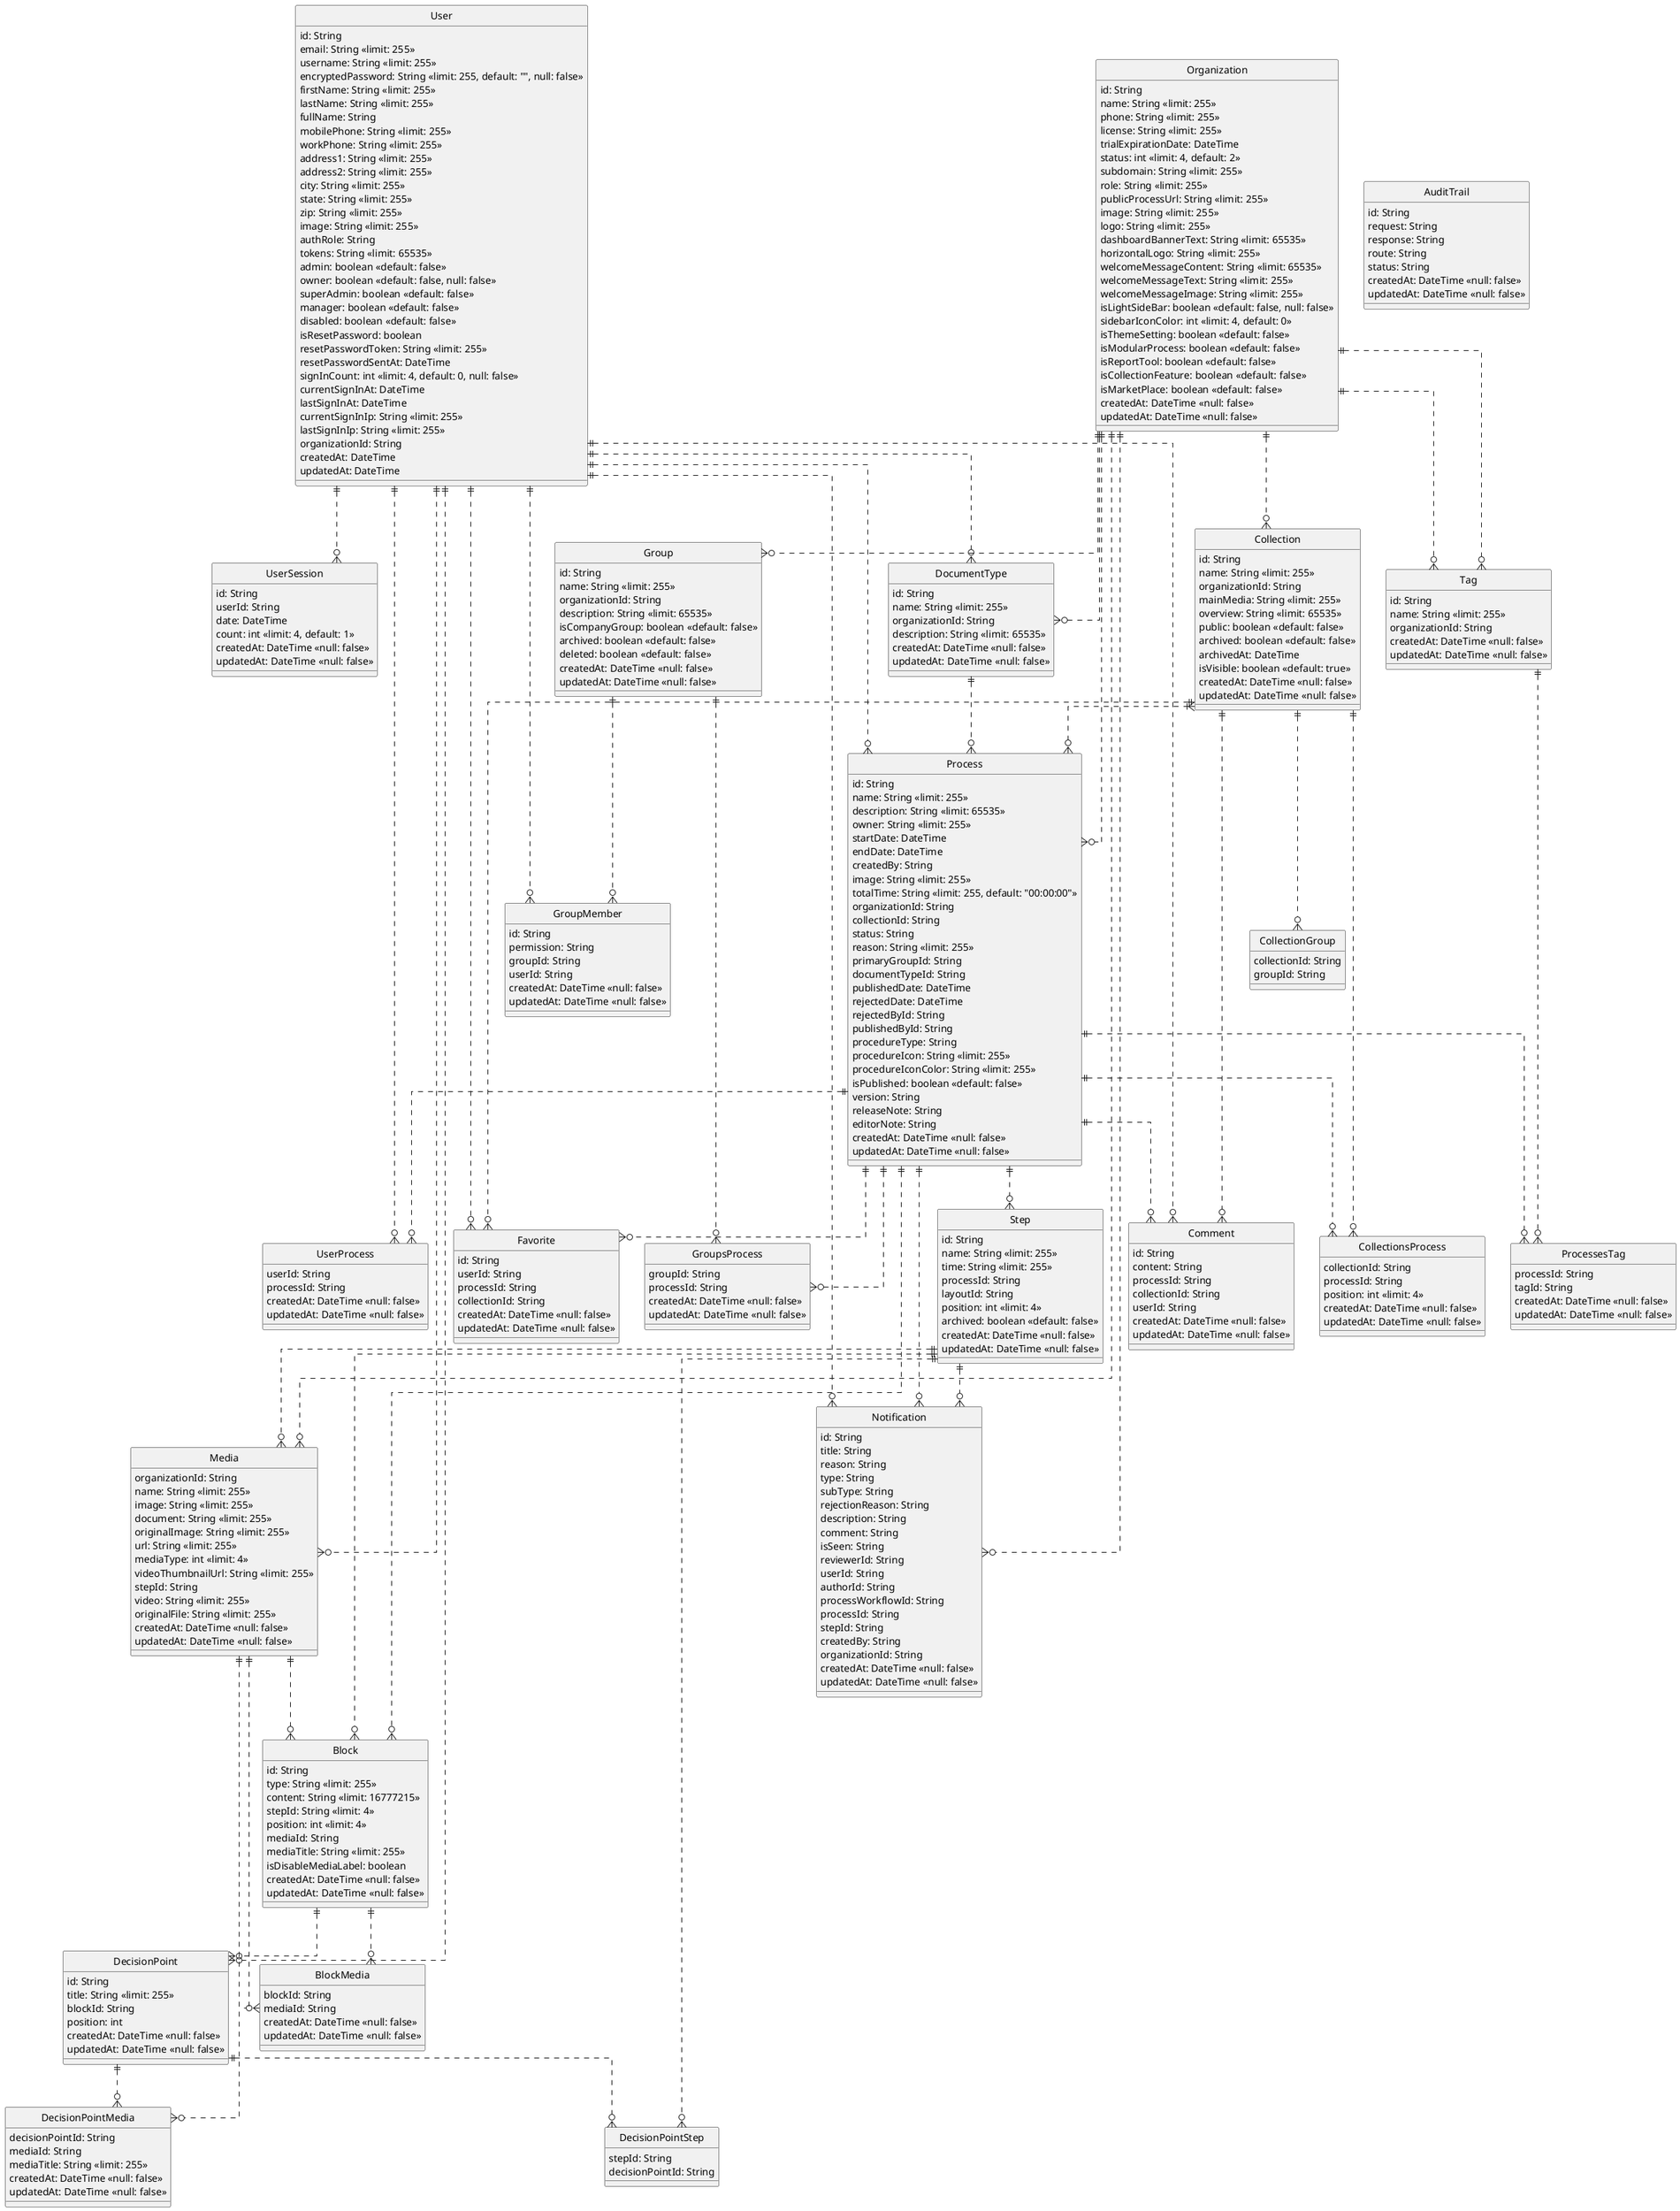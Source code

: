 @startuml FactoryMastery Entity Relationship Diagram

' hide the spot
hide circle

' avoid problems with angled crows feet
skinparam linetype ortho

entity User {
  id: String
  email: String <<limit: 255>>
  username: String <<limit: 255>>
  encryptedPassword: String <<limit: 255, default: "", null: false>>
  firstName: String <<limit: 255>>
  lastName: String <<limit: 255>>
  fullName: String
  mobilePhone: String <<limit: 255>>
  workPhone: String <<limit: 255>>
  address1: String <<limit: 255>>
  address2: String <<limit: 255>>
  city: String <<limit: 255>>
  state: String <<limit: 255>>
  zip: String <<limit: 255>>
  image: String <<limit: 255>>
  authRole: String
  tokens: String <<limit: 65535>>
  admin: boolean <<default: false>>
  owner: boolean <<default: false, null: false>>
  superAdmin: boolean <<default: false>>
  manager: boolean <<default: false>>
  disabled: boolean <<default: false>>
  isResetPassword: boolean
  resetPasswordToken: String <<limit: 255>>
  resetPasswordSentAt: DateTime
  signInCount: int <<limit: 4, default: 0, null: false>>
  currentSignInAt: DateTime
  lastSignInAt: DateTime
  currentSignInIp: String <<limit: 255>>
  lastSignInIp: String <<limit: 255>>
  organizationId: String
  createdAt: DateTime
  updatedAt: DateTime
}

entity UserSession {
  id: String
  userId: String
  date: DateTime
  count: int <<limit: 4, default: 1>>
  createdAt: DateTime <<null: false>>
  updatedAt: DateTime <<null: false>>
}

entity Organization {
  id: String
  name: String <<limit: 255>>
  phone: String <<limit: 255>>
  license: String <<limit: 255>>
  trialExpirationDate: DateTime
  status: int <<limit: 4, default: 2>>
  subdomain: String <<limit: 255>>
  role: String <<limit: 255>>
  publicProcessUrl: String <<limit: 255>>
  image: String <<limit: 255>>
  logo: String <<limit: 255>>
  dashboardBannerText: String <<limit: 65535>>
  horizontalLogo: String <<limit: 255>>
  welcomeMessageContent: String <<limit: 65535>>
  welcomeMessageText: String <<limit: 255>>
  welcomeMessageImage: String <<limit: 255>>
  isLightSideBar: boolean <<default: false, null: false>>
  sidebarIconColor: int <<limit: 4, default: 0>>
  isThemeSetting: boolean <<default: false>>
  isModularProcess: boolean <<default: false>>
  isReportTool: boolean <<default: false>>
  isCollectionFeature: boolean <<default: false>>
  isMarketPlace: boolean <<default: false>>
  createdAt: DateTime <<null: false>>
  updatedAt: DateTime <<null: false>>
}

entity Group {
  id: String
  name: String <<limit: 255>>
  organizationId: String
  description: String <<limit: 65535>>
  isCompanyGroup: boolean <<default: false>>
  archived: boolean <<default: false>>
  deleted: boolean <<default: false>>
  createdAt: DateTime <<null: false>>
  updatedAt: DateTime <<null: false>>
}

entity GroupMember {
  id: String
  permission: String
  groupId: String
  userId: String
  createdAt: DateTime <<null: false>>
  updatedAt: DateTime <<null: false>>
}

entity GroupsProcess {
  groupId: String
  processId: String
  createdAt: DateTime <<null: false>>
  updatedAt: DateTime <<null: false>>
}


entity UserProcess {
  userId: String
  processId: String
  createdAt: DateTime <<null: false>>
  updatedAt: DateTime <<null: false>>
}

entity Process {
  id: String
  name: String <<limit: 255>>
  description: String <<limit: 65535>>
  owner: String <<limit: 255>>
  startDate: DateTime
  endDate: DateTime
  createdBy: String
  image: String <<limit: 255>>
  totalTime: String <<limit: 255, default: "00:00:00">>
  organizationId: String
  collectionId: String
  status: String
  reason: String <<limit: 255>>
  primaryGroupId: String
  documentTypeId: String
  publishedDate: DateTime
  rejectedDate: DateTime
  rejectedById: String
  publishedById: String
  procedureType: String
  procedureIcon: String <<limit: 255>>
  procedureIconColor: String <<limit: 255>>
  isPublished: boolean <<default: false>>
  version: String
  releaseNote: String
  editorNote: String
  createdAt: DateTime <<null: false>>
  updatedAt: DateTime <<null: false>>
}

entity Collection {
  id: String
  name: String <<limit: 255>>
  organizationId: String
  mainMedia: String <<limit: 255>>
  overview: String <<limit: 65535>>
  public: boolean <<default: false>>
  archived: boolean <<default: false>>
  archivedAt: DateTime
  isVisible: boolean <<default: true>>
  createdAt: DateTime <<null: false>>
  updatedAt: DateTime <<null: false>>
}

entity CollectionGroup {
  collectionId: String
  groupId: String
}

entity DocumentType {
  id: String
  name: String <<limit: 255>>
  organizationId: String
  description: String <<limit: 65535>>
  createdAt: DateTime <<null: false>>
  updatedAt: DateTime <<null: false>>
}

entity Tag {
  id: String
  name: String <<limit: 255>>
  organizationId: String
  createdAt: DateTime <<null: false>>
  updatedAt: DateTime <<null: false>>
}

entity CollectionsProcess {
  collectionId: String
  processId: String
  position: int <<limit: 4>>
  createdAt: DateTime <<null: false>>
  updatedAt: DateTime <<null: false>>
}

entity ProcessesTag {
  processId: String
  tagId: String
  createdAt: DateTime <<null: false>>
  updatedAt: DateTime <<null: false>>
}

entity Step {
  id: String
  name: String <<limit: 255>>
  time: String <<limit: 255>>
  processId: String
  layoutId: String
  position: int <<limit: 4>>
  archived: boolean <<default: false>>
  createdAt: DateTime <<null: false>>
  updatedAt: DateTime <<null: false>>
}

entity Block {
  id: String
  type: String <<limit: 255>>
  content: String <<limit: 16777215>>
  stepId: String <<limit: 4>>
  position: int <<limit: 4>>
  mediaId: String
  mediaTitle: String <<limit: 255>>
  isDisableMediaLabel: boolean
  createdAt: DateTime <<null: false>>
  updatedAt: DateTime <<null: false>>
}

entity BlockMedia {
  blockId: String
  mediaId: String
    createdAt: DateTime <<null: false>>
  updatedAt: DateTime <<null: false>>
}

entity DecisionPoint {
  id: String
  title: String <<limit: 255>>
  blockId: String
  position: int
  createdAt: DateTime <<null: false>>
  updatedAt: DateTime <<null: false>>
}

entity DecisionPointStep {
  stepId: String
  decisionPointId: String
}

entity DecisionPointMedia {
  decisionPointId: String
  mediaId: String
  mediaTitle: String <<limit: 255>>
  createdAt: DateTime <<null: false>>
  updatedAt: DateTime <<null: false>>
}

entity Media {
  organizationId: String
  name: String <<limit: 255>>
  image: String <<limit: 255>>
  document: String <<limit: 255>>
  originalImage: String <<limit: 255>>
  url: String <<limit: 255>>
  mediaType: int <<limit: 4>>
  videoThumbnailUrl: String <<limit: 255>>
  stepId: String
  video: String <<limit: 255>>
  originalFile: String <<limit: 255>>
  createdAt: DateTime <<null: false>>
  updatedAt: DateTime <<null: false>>
}

entity Favorite {
  id: String
  userId: String
  processId: String
  collectionId: String
  createdAt: DateTime <<null: false>>
  updatedAt: DateTime <<null: false>>
}

entity Comment {
  id: String
  content: String
  processId: String
  collectionId: String
  userId: String
  createdAt: DateTime <<null: false>>
  updatedAt: DateTime <<null: false>>
}

entity AuditTrail {
  id: String
  request: String
  response: String
  route: String
  status: String
  createdAt: DateTime <<null: false>>
  updatedAt: DateTime <<null: false>>
}

entity Notification {
  id: String
  title: String
  reason: String
  type: String
  subType: String
  rejectionReason: String
  description: String
  comment: String
  isSeen: String
  reviewerId: String
  userId: String
  authorId: String
  processWorkflowId: String
  processId: String
  stepId: String
  createdBy: String
  organizationId: String
  createdAt: DateTime <<null: false>>
  updatedAt: DateTime <<null: false>>
}

User ||..o{ Process
User ||..o{ UserSession
User ||..o{ GroupMember
User ||..o{ Comment
User ||..o{ Favorite
User ||..o{ UserProcess
User ||..o{ DecisionPoint
User ||..o{ DocumentType
User ||..o{ Media
User ||..o{ Notification

Group ||..o{ GroupMember
Group ||..o{ GroupsProcess

Process ||..o{ GroupsProcess
Process ||..o{ UserProcess
Process ||..o{ Step
Process ||..o{ CollectionsProcess
Process ||..o{ ProcessesTag
Process ||..o{ Comment
Process ||..o{ Favorite
Process ||..o{ Block
Process ||..o{ Notification

Collection ||..o{ CollectionsProcess
Collection }|..o{ Process
Collection ||..o{ Comment
Collection ||..o{ CollectionGroup
Collection ||..o{ Favorite

Step ||..o{ Media
Step ||..o{ Block
Step ||..o{ DecisionPointStep
Step ||..o{ Notification

Block ||..o{ DecisionPoint
Block ||..o{ BlockMedia

DecisionPoint ||..o{ DecisionPointStep
DecisionPoint ||..o{ DecisionPointMedia

Media ||..o{ Block
Media ||..o{ BlockMedia
Media ||..o{ DecisionPointMedia

Tag ||..o{ ProcessesTag

DocumentType ||..o{ Process

Organization ||..o{ Collection
Organization ||..o{ DocumentType
Organization ||..o{ Tag
Organization ||..o{ Group
Organization ||..o{ Media
Organization ||..o{ Process
Organization ||..o{ Tag
Organization ||..o{ Notification

@enduml
